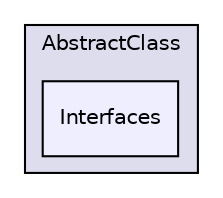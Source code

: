 digraph G {
  compound=true
  node [ fontsize=10, fontname="Helvetica"];
  edge [ labelfontsize=9, labelfontname="Helvetica"];
  subgraph clusterdir_40964d97710d763a1b902dd6ff25f401 {
    graph [ bgcolor="#ddddee", pencolor="black", label="AbstractClass" fontname="Helvetica", fontsize=10, URL="dir_40964d97710d763a1b902dd6ff25f401.html"]
  dir_b93eb038338d1a9142496dadf418a193 [shape=box, label="Interfaces", style="filled", fillcolor="#eeeeff", pencolor="black", URL="dir_b93eb038338d1a9142496dadf418a193.html"];
  }
}
